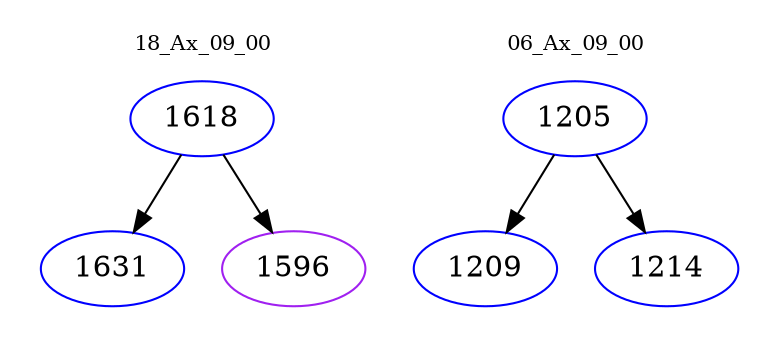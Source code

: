 digraph{
subgraph cluster_0 {
color = white
label = "18_Ax_09_00";
fontsize=10;
T0_1618 [label="1618", color="blue"]
T0_1618 -> T0_1631 [color="black"]
T0_1631 [label="1631", color="blue"]
T0_1618 -> T0_1596 [color="black"]
T0_1596 [label="1596", color="purple"]
}
subgraph cluster_1 {
color = white
label = "06_Ax_09_00";
fontsize=10;
T1_1205 [label="1205", color="blue"]
T1_1205 -> T1_1209 [color="black"]
T1_1209 [label="1209", color="blue"]
T1_1205 -> T1_1214 [color="black"]
T1_1214 [label="1214", color="blue"]
}
}
